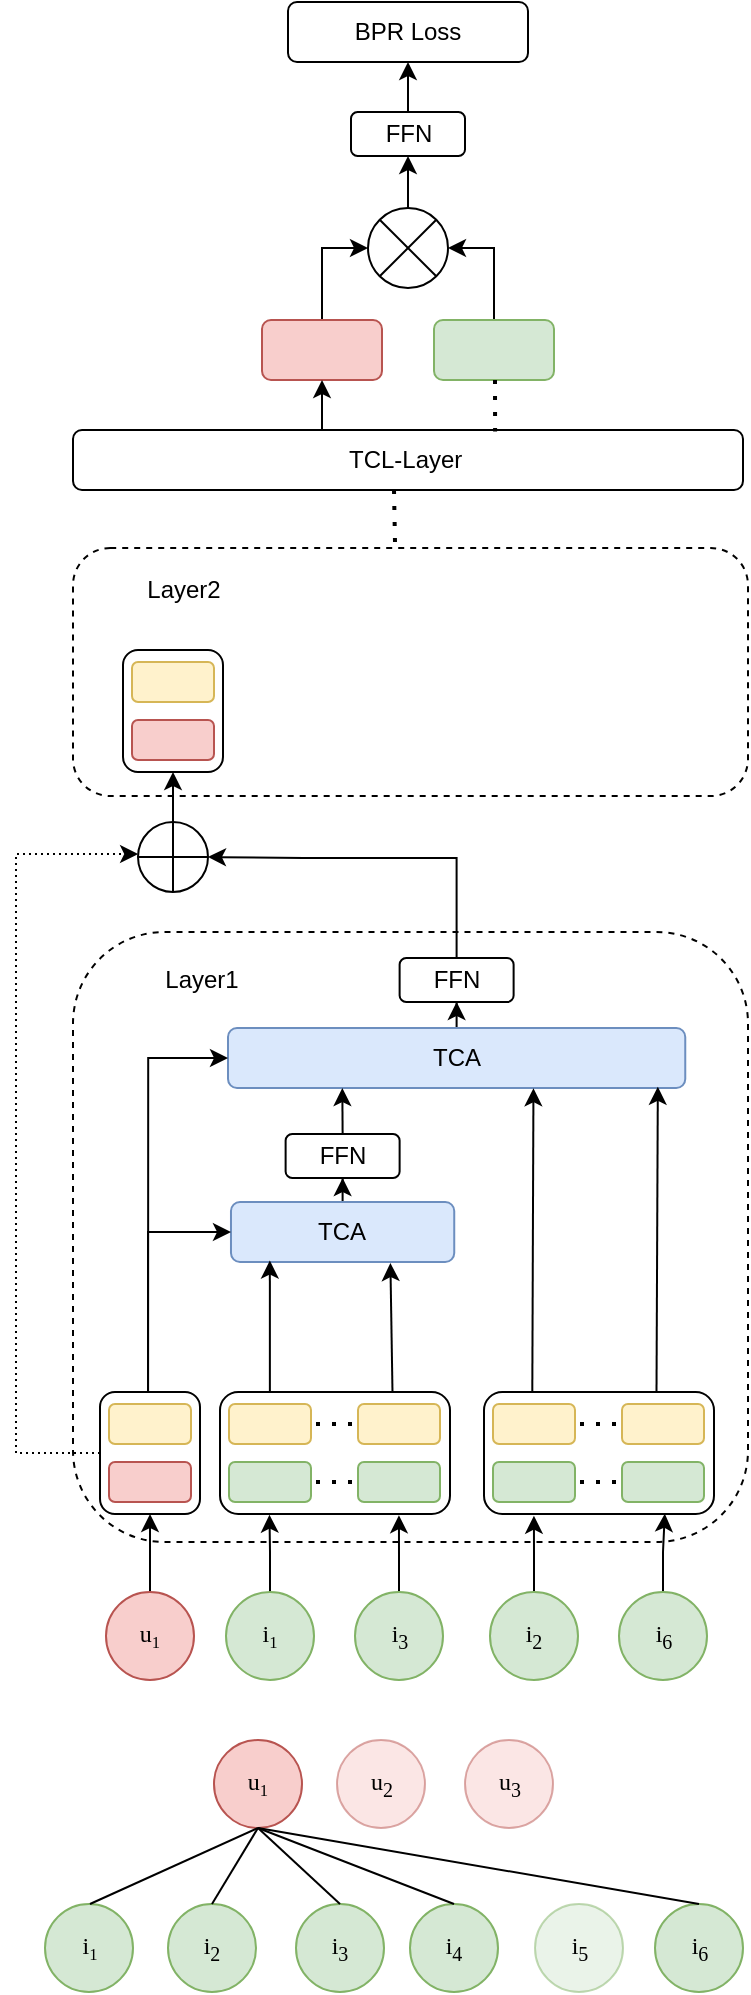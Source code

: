 <mxfile version="21.1.2" type="github">
  <diagram name="第 1 页" id="gWeG35e6C86zQD0y6pNc">
    <mxGraphModel dx="433" dy="235" grid="0" gridSize="10" guides="1" tooltips="1" connect="1" arrows="1" fold="1" page="1" pageScale="1" pageWidth="3300" pageHeight="4681" math="0" shadow="0">
      <root>
        <mxCell id="0" />
        <mxCell id="1" parent="0" />
        <mxCell id="XD2-V8QEW1LzV1P3F_-f-1" value="BPR Loss" style="rounded=1;whiteSpace=wrap;html=1;" vertex="1" parent="1">
          <mxGeometry x="411" y="36" width="120" height="30" as="geometry" />
        </mxCell>
        <mxCell id="XD2-V8QEW1LzV1P3F_-f-12" style="edgeStyle=orthogonalEdgeStyle;rounded=0;orthogonalLoop=1;jettySize=auto;html=1;entryX=0;entryY=0.5;entryDx=0;entryDy=0;" edge="1" parent="1" source="XD2-V8QEW1LzV1P3F_-f-3" target="XD2-V8QEW1LzV1P3F_-f-7">
          <mxGeometry relative="1" as="geometry" />
        </mxCell>
        <mxCell id="XD2-V8QEW1LzV1P3F_-f-3" value="" style="rounded=1;whiteSpace=wrap;html=1;fillColor=#f8cecc;strokeColor=#b85450;" vertex="1" parent="1">
          <mxGeometry x="398" y="195" width="60" height="30" as="geometry" />
        </mxCell>
        <mxCell id="XD2-V8QEW1LzV1P3F_-f-13" style="edgeStyle=orthogonalEdgeStyle;rounded=0;orthogonalLoop=1;jettySize=auto;html=1;entryX=1;entryY=0.5;entryDx=0;entryDy=0;" edge="1" parent="1" source="XD2-V8QEW1LzV1P3F_-f-5" target="XD2-V8QEW1LzV1P3F_-f-7">
          <mxGeometry relative="1" as="geometry" />
        </mxCell>
        <mxCell id="XD2-V8QEW1LzV1P3F_-f-5" value="" style="rounded=1;whiteSpace=wrap;html=1;fillColor=#d5e8d4;strokeColor=#82b366;" vertex="1" parent="1">
          <mxGeometry x="484" y="195" width="60" height="30" as="geometry" />
        </mxCell>
        <mxCell id="XD2-V8QEW1LzV1P3F_-f-8" style="edgeStyle=orthogonalEdgeStyle;rounded=0;orthogonalLoop=1;jettySize=auto;html=1;entryX=0.5;entryY=1;entryDx=0;entryDy=0;" edge="1" parent="1" source="XD2-V8QEW1LzV1P3F_-f-6" target="XD2-V8QEW1LzV1P3F_-f-1">
          <mxGeometry relative="1" as="geometry" />
        </mxCell>
        <mxCell id="XD2-V8QEW1LzV1P3F_-f-6" value="FFN" style="rounded=1;whiteSpace=wrap;html=1;" vertex="1" parent="1">
          <mxGeometry x="442.5" y="91" width="57" height="22" as="geometry" />
        </mxCell>
        <mxCell id="XD2-V8QEW1LzV1P3F_-f-9" style="edgeStyle=orthogonalEdgeStyle;rounded=0;orthogonalLoop=1;jettySize=auto;html=1;entryX=0.5;entryY=1;entryDx=0;entryDy=0;" edge="1" parent="1" source="XD2-V8QEW1LzV1P3F_-f-7" target="XD2-V8QEW1LzV1P3F_-f-6">
          <mxGeometry relative="1" as="geometry" />
        </mxCell>
        <mxCell id="XD2-V8QEW1LzV1P3F_-f-7" value="" style="ellipse;whiteSpace=wrap;html=1;aspect=fixed;" vertex="1" parent="1">
          <mxGeometry x="451" y="139" width="40" height="40" as="geometry" />
        </mxCell>
        <mxCell id="XD2-V8QEW1LzV1P3F_-f-10" value="" style="endArrow=none;html=1;rounded=0;entryX=0;entryY=0;entryDx=0;entryDy=0;exitX=1;exitY=1;exitDx=0;exitDy=0;" edge="1" parent="1" source="XD2-V8QEW1LzV1P3F_-f-7" target="XD2-V8QEW1LzV1P3F_-f-7">
          <mxGeometry width="50" height="50" relative="1" as="geometry">
            <mxPoint x="521" y="174" as="sourcePoint" />
            <mxPoint x="571" y="124" as="targetPoint" />
          </mxGeometry>
        </mxCell>
        <mxCell id="XD2-V8QEW1LzV1P3F_-f-11" value="" style="endArrow=none;html=1;rounded=0;entryX=1;entryY=0;entryDx=0;entryDy=0;exitX=0;exitY=1;exitDx=0;exitDy=0;" edge="1" parent="1" source="XD2-V8QEW1LzV1P3F_-f-7" target="XD2-V8QEW1LzV1P3F_-f-7">
          <mxGeometry width="50" height="50" relative="1" as="geometry">
            <mxPoint x="521" y="174" as="sourcePoint" />
            <mxPoint x="571" y="124" as="targetPoint" />
          </mxGeometry>
        </mxCell>
        <mxCell id="XD2-V8QEW1LzV1P3F_-f-14" value="TCL-Layer&amp;nbsp;" style="rounded=1;whiteSpace=wrap;html=1;" vertex="1" parent="1">
          <mxGeometry x="303.5" y="250" width="335" height="30" as="geometry" />
        </mxCell>
        <mxCell id="XD2-V8QEW1LzV1P3F_-f-15" value="" style="endArrow=classic;html=1;rounded=0;entryX=0.5;entryY=1;entryDx=0;entryDy=0;" edge="1" parent="1" target="XD2-V8QEW1LzV1P3F_-f-3">
          <mxGeometry width="50" height="50" relative="1" as="geometry">
            <mxPoint x="428" y="250" as="sourcePoint" />
            <mxPoint x="573" y="181" as="targetPoint" />
          </mxGeometry>
        </mxCell>
        <mxCell id="XD2-V8QEW1LzV1P3F_-f-16" value="" style="endArrow=none;dashed=1;html=1;dashPattern=1 3;strokeWidth=2;rounded=0;entryX=0.63;entryY=0.026;entryDx=0;entryDy=0;entryPerimeter=0;" edge="1" parent="1" target="XD2-V8QEW1LzV1P3F_-f-14">
          <mxGeometry width="50" height="50" relative="1" as="geometry">
            <mxPoint x="514.5" y="225" as="sourcePoint" />
            <mxPoint x="513.5" y="253" as="targetPoint" />
          </mxGeometry>
        </mxCell>
        <mxCell id="XD2-V8QEW1LzV1P3F_-f-17" value="" style="rounded=1;whiteSpace=wrap;html=1;dashed=1;" vertex="1" parent="1">
          <mxGeometry x="303.5" y="309" width="337.5" height="124" as="geometry" />
        </mxCell>
        <mxCell id="XD2-V8QEW1LzV1P3F_-f-18" value="" style="rounded=1;whiteSpace=wrap;html=1;dashed=1;" vertex="1" parent="1">
          <mxGeometry x="303.5" y="501" width="337.5" height="305" as="geometry" />
        </mxCell>
        <mxCell id="XD2-V8QEW1LzV1P3F_-f-60" style="edgeStyle=orthogonalEdgeStyle;rounded=0;orthogonalLoop=1;jettySize=auto;html=1;entryX=0.5;entryY=1;entryDx=0;entryDy=0;" edge="1" parent="1" source="XD2-V8QEW1LzV1P3F_-f-20" target="XD2-V8QEW1LzV1P3F_-f-57">
          <mxGeometry relative="1" as="geometry" />
        </mxCell>
        <mxCell id="XD2-V8QEW1LzV1P3F_-f-20" value="TCA" style="rounded=1;whiteSpace=wrap;html=1;fillColor=#dae8fc;strokeColor=#6c8ebf;" vertex="1" parent="1">
          <mxGeometry x="381" y="549" width="228.63" height="30" as="geometry" />
        </mxCell>
        <mxCell id="XD2-V8QEW1LzV1P3F_-f-46" style="edgeStyle=orthogonalEdgeStyle;rounded=0;orthogonalLoop=1;jettySize=auto;html=1;entryX=0.5;entryY=1;entryDx=0;entryDy=0;" edge="1" parent="1" source="XD2-V8QEW1LzV1P3F_-f-21" target="XD2-V8QEW1LzV1P3F_-f-45">
          <mxGeometry relative="1" as="geometry" />
        </mxCell>
        <mxCell id="XD2-V8QEW1LzV1P3F_-f-21" value="TCA" style="rounded=1;whiteSpace=wrap;html=1;fillColor=#dae8fc;strokeColor=#6c8ebf;" vertex="1" parent="1">
          <mxGeometry x="382.49" y="636" width="111.63" height="30" as="geometry" />
        </mxCell>
        <mxCell id="XD2-V8QEW1LzV1P3F_-f-55" style="edgeStyle=orthogonalEdgeStyle;rounded=0;orthogonalLoop=1;jettySize=auto;html=1;entryX=0;entryY=0.5;entryDx=0;entryDy=0;" edge="1" parent="1" source="XD2-V8QEW1LzV1P3F_-f-22" target="XD2-V8QEW1LzV1P3F_-f-21">
          <mxGeometry relative="1" as="geometry">
            <Array as="points">
              <mxPoint x="341" y="651" />
            </Array>
          </mxGeometry>
        </mxCell>
        <mxCell id="XD2-V8QEW1LzV1P3F_-f-62" style="edgeStyle=orthogonalEdgeStyle;rounded=0;orthogonalLoop=1;jettySize=auto;html=1;dashed=1;dashPattern=1 2;" edge="1" parent="1" source="XD2-V8QEW1LzV1P3F_-f-22" target="XD2-V8QEW1LzV1P3F_-f-63">
          <mxGeometry relative="1" as="geometry">
            <mxPoint x="317" y="462.034" as="targetPoint" />
            <Array as="points">
              <mxPoint x="275" y="762" />
              <mxPoint x="275" y="462" />
            </Array>
          </mxGeometry>
        </mxCell>
        <mxCell id="XD2-V8QEW1LzV1P3F_-f-22" value="" style="rounded=1;whiteSpace=wrap;html=1;" vertex="1" parent="1">
          <mxGeometry x="317" y="731" width="50" height="61" as="geometry" />
        </mxCell>
        <mxCell id="XD2-V8QEW1LzV1P3F_-f-25" value="" style="rounded=1;whiteSpace=wrap;html=1;fillColor=#f8cecc;strokeColor=#b85450;" vertex="1" parent="1">
          <mxGeometry x="321.5" y="766" width="41" height="20" as="geometry" />
        </mxCell>
        <mxCell id="XD2-V8QEW1LzV1P3F_-f-56" style="edgeStyle=orthogonalEdgeStyle;rounded=0;orthogonalLoop=1;jettySize=auto;html=1;entryX=0;entryY=0.5;entryDx=0;entryDy=0;exitX=0.481;exitY=0.006;exitDx=0;exitDy=0;exitPerimeter=0;" edge="1" parent="1" source="XD2-V8QEW1LzV1P3F_-f-22" target="XD2-V8QEW1LzV1P3F_-f-20">
          <mxGeometry relative="1" as="geometry">
            <Array as="points">
              <mxPoint x="341" y="564" />
            </Array>
          </mxGeometry>
        </mxCell>
        <mxCell id="XD2-V8QEW1LzV1P3F_-f-26" value="" style="rounded=1;whiteSpace=wrap;html=1;fillColor=#fff2cc;strokeColor=#d6b656;" vertex="1" parent="1">
          <mxGeometry x="321.5" y="737" width="41" height="20" as="geometry" />
        </mxCell>
        <mxCell id="XD2-V8QEW1LzV1P3F_-f-27" value="" style="rounded=1;whiteSpace=wrap;html=1;" vertex="1" parent="1">
          <mxGeometry x="377" y="731" width="115" height="61" as="geometry" />
        </mxCell>
        <mxCell id="XD2-V8QEW1LzV1P3F_-f-28" value="" style="rounded=1;whiteSpace=wrap;html=1;fillColor=#d5e8d4;strokeColor=#82b366;" vertex="1" parent="1">
          <mxGeometry x="381.5" y="766" width="41" height="20" as="geometry" />
        </mxCell>
        <mxCell id="XD2-V8QEW1LzV1P3F_-f-29" value="" style="rounded=1;whiteSpace=wrap;html=1;fillColor=#fff2cc;strokeColor=#d6b656;" vertex="1" parent="1">
          <mxGeometry x="381.5" y="737" width="41" height="20" as="geometry" />
        </mxCell>
        <mxCell id="XD2-V8QEW1LzV1P3F_-f-30" value="" style="rounded=1;whiteSpace=wrap;html=1;fillColor=#fff2cc;strokeColor=#d6b656;" vertex="1" parent="1">
          <mxGeometry x="446" y="737" width="41" height="20" as="geometry" />
        </mxCell>
        <mxCell id="XD2-V8QEW1LzV1P3F_-f-31" value="" style="rounded=1;whiteSpace=wrap;html=1;fillColor=#d5e8d4;strokeColor=#82b366;" vertex="1" parent="1">
          <mxGeometry x="446" y="766" width="41" height="20" as="geometry" />
        </mxCell>
        <mxCell id="XD2-V8QEW1LzV1P3F_-f-33" value="" style="endArrow=none;dashed=1;html=1;dashPattern=1 3;strokeWidth=2;rounded=0;entryX=1;entryY=0.5;entryDx=0;entryDy=0;exitX=0;exitY=0.5;exitDx=0;exitDy=0;" edge="1" parent="1">
          <mxGeometry width="50" height="50" relative="1" as="geometry">
            <mxPoint x="443" y="776" as="sourcePoint" />
            <mxPoint x="419.5" y="776" as="targetPoint" />
          </mxGeometry>
        </mxCell>
        <mxCell id="XD2-V8QEW1LzV1P3F_-f-34" value="" style="endArrow=none;dashed=1;html=1;dashPattern=1 3;strokeWidth=2;rounded=0;entryX=1;entryY=0.5;entryDx=0;entryDy=0;" edge="1" parent="1">
          <mxGeometry width="50" height="50" relative="1" as="geometry">
            <mxPoint x="443" y="747" as="sourcePoint" />
            <mxPoint x="419.5" y="747" as="targetPoint" />
          </mxGeometry>
        </mxCell>
        <mxCell id="XD2-V8QEW1LzV1P3F_-f-36" value="" style="rounded=1;whiteSpace=wrap;html=1;" vertex="1" parent="1">
          <mxGeometry x="509" y="731" width="115" height="61" as="geometry" />
        </mxCell>
        <mxCell id="XD2-V8QEW1LzV1P3F_-f-37" value="" style="rounded=1;whiteSpace=wrap;html=1;fillColor=#d5e8d4;strokeColor=#82b366;" vertex="1" parent="1">
          <mxGeometry x="513.5" y="766" width="41" height="20" as="geometry" />
        </mxCell>
        <mxCell id="XD2-V8QEW1LzV1P3F_-f-38" value="" style="rounded=1;whiteSpace=wrap;html=1;fillColor=#fff2cc;strokeColor=#d6b656;" vertex="1" parent="1">
          <mxGeometry x="513.5" y="737" width="41" height="20" as="geometry" />
        </mxCell>
        <mxCell id="XD2-V8QEW1LzV1P3F_-f-39" value="" style="rounded=1;whiteSpace=wrap;html=1;fillColor=#fff2cc;strokeColor=#d6b656;" vertex="1" parent="1">
          <mxGeometry x="578" y="737" width="41" height="20" as="geometry" />
        </mxCell>
        <mxCell id="XD2-V8QEW1LzV1P3F_-f-40" value="" style="rounded=1;whiteSpace=wrap;html=1;fillColor=#d5e8d4;strokeColor=#82b366;" vertex="1" parent="1">
          <mxGeometry x="578" y="766" width="41" height="20" as="geometry" />
        </mxCell>
        <mxCell id="XD2-V8QEW1LzV1P3F_-f-41" value="" style="endArrow=none;dashed=1;html=1;dashPattern=1 3;strokeWidth=2;rounded=0;entryX=1;entryY=0.5;entryDx=0;entryDy=0;exitX=0;exitY=0.5;exitDx=0;exitDy=0;" edge="1" parent="1">
          <mxGeometry width="50" height="50" relative="1" as="geometry">
            <mxPoint x="575" y="776" as="sourcePoint" />
            <mxPoint x="551.5" y="776" as="targetPoint" />
          </mxGeometry>
        </mxCell>
        <mxCell id="XD2-V8QEW1LzV1P3F_-f-42" value="" style="endArrow=none;dashed=1;html=1;dashPattern=1 3;strokeWidth=2;rounded=0;entryX=1;entryY=0.5;entryDx=0;entryDy=0;" edge="1" parent="1">
          <mxGeometry width="50" height="50" relative="1" as="geometry">
            <mxPoint x="575" y="747" as="sourcePoint" />
            <mxPoint x="551.5" y="747" as="targetPoint" />
          </mxGeometry>
        </mxCell>
        <mxCell id="XD2-V8QEW1LzV1P3F_-f-43" value="" style="endArrow=classic;html=1;rounded=0;exitX=0.21;exitY=0.005;exitDx=0;exitDy=0;exitPerimeter=0;entryX=0.668;entryY=1.004;entryDx=0;entryDy=0;entryPerimeter=0;" edge="1" parent="1" source="XD2-V8QEW1LzV1P3F_-f-36" target="XD2-V8QEW1LzV1P3F_-f-20">
          <mxGeometry width="50" height="50" relative="1" as="geometry">
            <mxPoint x="530" y="713" as="sourcePoint" />
            <mxPoint x="580" y="663" as="targetPoint" />
          </mxGeometry>
        </mxCell>
        <mxCell id="XD2-V8QEW1LzV1P3F_-f-44" value="" style="endArrow=classic;html=1;rounded=0;exitX=0.75;exitY=0;exitDx=0;exitDy=0;entryX=0.94;entryY=0.98;entryDx=0;entryDy=0;entryPerimeter=0;" edge="1" parent="1" source="XD2-V8QEW1LzV1P3F_-f-36" target="XD2-V8QEW1LzV1P3F_-f-20">
          <mxGeometry width="50" height="50" relative="1" as="geometry">
            <mxPoint x="543" y="741" as="sourcePoint" />
            <mxPoint x="499" y="579" as="targetPoint" />
          </mxGeometry>
        </mxCell>
        <mxCell id="XD2-V8QEW1LzV1P3F_-f-45" value="FFN" style="rounded=1;whiteSpace=wrap;html=1;" vertex="1" parent="1">
          <mxGeometry x="409.81" y="602" width="57" height="22" as="geometry" />
        </mxCell>
        <mxCell id="XD2-V8QEW1LzV1P3F_-f-51" value="" style="endArrow=classic;html=1;rounded=0;exitX=0.5;exitY=0;exitDx=0;exitDy=0;entryX=0.25;entryY=1;entryDx=0;entryDy=0;" edge="1" parent="1" source="XD2-V8QEW1LzV1P3F_-f-45" target="XD2-V8QEW1LzV1P3F_-f-20">
          <mxGeometry width="50" height="50" relative="1" as="geometry">
            <mxPoint x="456" y="613" as="sourcePoint" />
            <mxPoint x="506" y="563" as="targetPoint" />
          </mxGeometry>
        </mxCell>
        <mxCell id="XD2-V8QEW1LzV1P3F_-f-52" value="" style="endArrow=classic;html=1;rounded=0;exitX=0.217;exitY=-0.001;exitDx=0;exitDy=0;exitPerimeter=0;entryX=0.174;entryY=0.976;entryDx=0;entryDy=0;entryPerimeter=0;" edge="1" parent="1" source="XD2-V8QEW1LzV1P3F_-f-27" target="XD2-V8QEW1LzV1P3F_-f-21">
          <mxGeometry width="50" height="50" relative="1" as="geometry">
            <mxPoint x="423" y="742" as="sourcePoint" />
            <mxPoint x="473" y="692" as="targetPoint" />
          </mxGeometry>
        </mxCell>
        <mxCell id="XD2-V8QEW1LzV1P3F_-f-53" value="" style="endArrow=classic;html=1;rounded=0;exitX=0.75;exitY=0;exitDx=0;exitDy=0;entryX=0.714;entryY=1.017;entryDx=0;entryDy=0;entryPerimeter=0;" edge="1" parent="1" source="XD2-V8QEW1LzV1P3F_-f-27" target="XD2-V8QEW1LzV1P3F_-f-21">
          <mxGeometry width="50" height="50" relative="1" as="geometry">
            <mxPoint x="412" y="741" as="sourcePoint" />
            <mxPoint x="447" y="676" as="targetPoint" />
          </mxGeometry>
        </mxCell>
        <mxCell id="XD2-V8QEW1LzV1P3F_-f-66" style="edgeStyle=orthogonalEdgeStyle;rounded=0;orthogonalLoop=1;jettySize=auto;html=1;entryX=1;entryY=0.5;entryDx=0;entryDy=0;" edge="1" parent="1" source="XD2-V8QEW1LzV1P3F_-f-57" target="XD2-V8QEW1LzV1P3F_-f-63">
          <mxGeometry relative="1" as="geometry">
            <Array as="points">
              <mxPoint x="495" y="464" />
              <mxPoint x="419" y="464" />
            </Array>
          </mxGeometry>
        </mxCell>
        <mxCell id="XD2-V8QEW1LzV1P3F_-f-57" value="FFN" style="rounded=1;whiteSpace=wrap;html=1;" vertex="1" parent="1">
          <mxGeometry x="466.81" y="514" width="57" height="22" as="geometry" />
        </mxCell>
        <mxCell id="XD2-V8QEW1LzV1P3F_-f-70" style="edgeStyle=orthogonalEdgeStyle;rounded=0;orthogonalLoop=1;jettySize=auto;html=1;entryX=0.5;entryY=1;entryDx=0;entryDy=0;" edge="1" parent="1" source="XD2-V8QEW1LzV1P3F_-f-63" target="XD2-V8QEW1LzV1P3F_-f-67">
          <mxGeometry relative="1" as="geometry" />
        </mxCell>
        <mxCell id="XD2-V8QEW1LzV1P3F_-f-63" value="" style="ellipse;whiteSpace=wrap;html=1;aspect=fixed;" vertex="1" parent="1">
          <mxGeometry x="336" y="446" width="35" height="35" as="geometry" />
        </mxCell>
        <mxCell id="XD2-V8QEW1LzV1P3F_-f-64" value="" style="endArrow=none;html=1;rounded=0;entryX=0.5;entryY=0;entryDx=0;entryDy=0;exitX=0.5;exitY=1;exitDx=0;exitDy=0;" edge="1" parent="1" source="XD2-V8QEW1LzV1P3F_-f-63" target="XD2-V8QEW1LzV1P3F_-f-63">
          <mxGeometry width="50" height="50" relative="1" as="geometry">
            <mxPoint x="395" y="541" as="sourcePoint" />
            <mxPoint x="445" y="491" as="targetPoint" />
          </mxGeometry>
        </mxCell>
        <mxCell id="XD2-V8QEW1LzV1P3F_-f-65" value="" style="endArrow=none;html=1;rounded=0;exitX=1;exitY=0.5;exitDx=0;exitDy=0;entryX=0;entryY=0.5;entryDx=0;entryDy=0;" edge="1" parent="1" source="XD2-V8QEW1LzV1P3F_-f-63" target="XD2-V8QEW1LzV1P3F_-f-63">
          <mxGeometry width="50" height="50" relative="1" as="geometry">
            <mxPoint x="364" y="491" as="sourcePoint" />
            <mxPoint x="364" y="456" as="targetPoint" />
          </mxGeometry>
        </mxCell>
        <mxCell id="XD2-V8QEW1LzV1P3F_-f-67" value="" style="rounded=1;whiteSpace=wrap;html=1;" vertex="1" parent="1">
          <mxGeometry x="328.5" y="360" width="50" height="61" as="geometry" />
        </mxCell>
        <mxCell id="XD2-V8QEW1LzV1P3F_-f-68" value="" style="rounded=1;whiteSpace=wrap;html=1;fillColor=#f8cecc;strokeColor=#b85450;" vertex="1" parent="1">
          <mxGeometry x="333" y="395" width="41" height="20" as="geometry" />
        </mxCell>
        <mxCell id="XD2-V8QEW1LzV1P3F_-f-69" value="" style="rounded=1;whiteSpace=wrap;html=1;fillColor=#fff2cc;strokeColor=#d6b656;" vertex="1" parent="1">
          <mxGeometry x="333" y="366" width="41" height="20" as="geometry" />
        </mxCell>
        <mxCell id="XD2-V8QEW1LzV1P3F_-f-71" value="Layer1" style="text;html=1;strokeColor=none;fillColor=none;align=center;verticalAlign=middle;whiteSpace=wrap;rounded=0;" vertex="1" parent="1">
          <mxGeometry x="338" y="510" width="60" height="30" as="geometry" />
        </mxCell>
        <mxCell id="XD2-V8QEW1LzV1P3F_-f-72" value="Layer2" style="text;html=1;strokeColor=none;fillColor=none;align=center;verticalAlign=middle;whiteSpace=wrap;rounded=0;" vertex="1" parent="1">
          <mxGeometry x="328.5" y="315" width="60" height="30" as="geometry" />
        </mxCell>
        <mxCell id="XD2-V8QEW1LzV1P3F_-f-73" value="" style="endArrow=none;dashed=1;html=1;dashPattern=1 3;strokeWidth=2;rounded=0;entryX=0.63;entryY=0.026;entryDx=0;entryDy=0;entryPerimeter=0;" edge="1" parent="1">
          <mxGeometry width="50" height="50" relative="1" as="geometry">
            <mxPoint x="464" y="280" as="sourcePoint" />
            <mxPoint x="464.5" y="306" as="targetPoint" />
          </mxGeometry>
        </mxCell>
        <mxCell id="XD2-V8QEW1LzV1P3F_-f-75" value="u&lt;span style=&quot;font-size: 10px;&quot;&gt;&lt;sub&gt;1&lt;/sub&gt;&lt;/span&gt;" style="ellipse;whiteSpace=wrap;html=1;aspect=fixed;fontFamily=Times New Roman;fillColor=#f8cecc;strokeColor=#b85450;" vertex="1" parent="1">
          <mxGeometry x="374" y="905" width="44" height="44" as="geometry" />
        </mxCell>
        <mxCell id="XD2-V8QEW1LzV1P3F_-f-76" value="u&lt;sub&gt;2&lt;/sub&gt;" style="ellipse;whiteSpace=wrap;html=1;aspect=fixed;fontFamily=Times New Roman;opacity=50;fillColor=#f8cecc;strokeColor=#b85450;" vertex="1" parent="1">
          <mxGeometry x="435.5" y="905" width="44" height="44" as="geometry" />
        </mxCell>
        <mxCell id="XD2-V8QEW1LzV1P3F_-f-77" value="u&lt;sub&gt;3&lt;/sub&gt;" style="ellipse;whiteSpace=wrap;html=1;aspect=fixed;fontFamily=Times New Roman;fillColor=#f8cecc;strokeColor=#b85450;opacity=50;" vertex="1" parent="1">
          <mxGeometry x="499.5" y="905" width="44" height="44" as="geometry" />
        </mxCell>
        <mxCell id="XD2-V8QEW1LzV1P3F_-f-80" value="i&lt;sub&gt;6&lt;/sub&gt;" style="ellipse;whiteSpace=wrap;html=1;aspect=fixed;fontFamily=Times New Roman;fillColor=#d5e8d4;strokeColor=#82b366;" vertex="1" parent="1">
          <mxGeometry x="594.5" y="987" width="44" height="44" as="geometry" />
        </mxCell>
        <mxCell id="XD2-V8QEW1LzV1P3F_-f-81" value="i&lt;span style=&quot;font-size: 10px;&quot;&gt;&lt;sub&gt;1&lt;/sub&gt;&lt;/span&gt;" style="ellipse;whiteSpace=wrap;html=1;aspect=fixed;fontFamily=Times New Roman;fillColor=#d5e8d4;strokeColor=#82b366;" vertex="1" parent="1">
          <mxGeometry x="289.5" y="987" width="44" height="44" as="geometry" />
        </mxCell>
        <mxCell id="XD2-V8QEW1LzV1P3F_-f-82" value="i&lt;sub&gt;2&lt;/sub&gt;" style="ellipse;whiteSpace=wrap;html=1;aspect=fixed;fontFamily=Times New Roman;fillColor=#d5e8d4;strokeColor=#82b366;" vertex="1" parent="1">
          <mxGeometry x="351" y="987" width="44" height="44" as="geometry" />
        </mxCell>
        <mxCell id="XD2-V8QEW1LzV1P3F_-f-83" value="i&lt;sub&gt;3&lt;/sub&gt;" style="ellipse;whiteSpace=wrap;html=1;aspect=fixed;fontFamily=Times New Roman;fillColor=#d5e8d4;strokeColor=#82b366;" vertex="1" parent="1">
          <mxGeometry x="415" y="987" width="44" height="44" as="geometry" />
        </mxCell>
        <mxCell id="XD2-V8QEW1LzV1P3F_-f-84" value="i&lt;sub&gt;4&lt;/sub&gt;" style="ellipse;whiteSpace=wrap;html=1;aspect=fixed;fontFamily=Times New Roman;fillColor=#d5e8d4;strokeColor=#82b366;" vertex="1" parent="1">
          <mxGeometry x="472" y="987" width="44" height="44" as="geometry" />
        </mxCell>
        <mxCell id="XD2-V8QEW1LzV1P3F_-f-85" value="i&lt;sub&gt;5&lt;/sub&gt;" style="ellipse;whiteSpace=wrap;html=1;aspect=fixed;fontFamily=Times New Roman;opacity=50;fillColor=#d5e8d4;strokeColor=#82b366;" vertex="1" parent="1">
          <mxGeometry x="534.5" y="987" width="44" height="44" as="geometry" />
        </mxCell>
        <mxCell id="XD2-V8QEW1LzV1P3F_-f-90" value="" style="endArrow=none;html=1;rounded=0;exitX=0.5;exitY=0;exitDx=0;exitDy=0;entryX=0.5;entryY=1;entryDx=0;entryDy=0;" edge="1" parent="1">
          <mxGeometry width="50" height="50" relative="1" as="geometry">
            <mxPoint x="312" y="987" as="sourcePoint" />
            <mxPoint x="396" y="949" as="targetPoint" />
          </mxGeometry>
        </mxCell>
        <mxCell id="XD2-V8QEW1LzV1P3F_-f-91" value="" style="endArrow=none;html=1;rounded=0;exitX=0.5;exitY=0;exitDx=0;exitDy=0;entryX=0.5;entryY=1;entryDx=0;entryDy=0;" edge="1" parent="1" source="XD2-V8QEW1LzV1P3F_-f-82" target="XD2-V8QEW1LzV1P3F_-f-75">
          <mxGeometry width="50" height="50" relative="1" as="geometry">
            <mxPoint x="322" y="997" as="sourcePoint" />
            <mxPoint x="394" y="948" as="targetPoint" />
          </mxGeometry>
        </mxCell>
        <mxCell id="XD2-V8QEW1LzV1P3F_-f-92" value="" style="endArrow=none;html=1;rounded=0;exitX=0.5;exitY=0;exitDx=0;exitDy=0;entryX=0.5;entryY=1;entryDx=0;entryDy=0;" edge="1" parent="1" source="XD2-V8QEW1LzV1P3F_-f-83" target="XD2-V8QEW1LzV1P3F_-f-75">
          <mxGeometry width="50" height="50" relative="1" as="geometry">
            <mxPoint x="383" y="997" as="sourcePoint" />
            <mxPoint x="406" y="959" as="targetPoint" />
          </mxGeometry>
        </mxCell>
        <mxCell id="XD2-V8QEW1LzV1P3F_-f-93" value="" style="endArrow=none;html=1;rounded=0;exitX=0.5;exitY=0;exitDx=0;exitDy=0;entryX=0.5;entryY=1;entryDx=0;entryDy=0;" edge="1" parent="1" source="XD2-V8QEW1LzV1P3F_-f-84" target="XD2-V8QEW1LzV1P3F_-f-75">
          <mxGeometry width="50" height="50" relative="1" as="geometry">
            <mxPoint x="479.5" y="991" as="sourcePoint" />
            <mxPoint x="438.5" y="953" as="targetPoint" />
          </mxGeometry>
        </mxCell>
        <mxCell id="XD2-V8QEW1LzV1P3F_-f-101" style="edgeStyle=orthogonalEdgeStyle;rounded=0;orthogonalLoop=1;jettySize=auto;html=1;entryX=0.5;entryY=1;entryDx=0;entryDy=0;" edge="1" parent="1" source="XD2-V8QEW1LzV1P3F_-f-94" target="XD2-V8QEW1LzV1P3F_-f-22">
          <mxGeometry relative="1" as="geometry" />
        </mxCell>
        <mxCell id="XD2-V8QEW1LzV1P3F_-f-94" value="u&lt;span style=&quot;font-size: 10px;&quot;&gt;&lt;sub&gt;1&lt;/sub&gt;&lt;/span&gt;" style="ellipse;whiteSpace=wrap;html=1;aspect=fixed;fontFamily=Times New Roman;fillColor=#f8cecc;strokeColor=#b85450;" vertex="1" parent="1">
          <mxGeometry x="320" y="831" width="44" height="44" as="geometry" />
        </mxCell>
        <mxCell id="XD2-V8QEW1LzV1P3F_-f-95" value="" style="endArrow=none;html=1;rounded=0;exitX=0.5;exitY=0;exitDx=0;exitDy=0;entryX=0.5;entryY=1;entryDx=0;entryDy=0;" edge="1" parent="1" source="XD2-V8QEW1LzV1P3F_-f-80" target="XD2-V8QEW1LzV1P3F_-f-75">
          <mxGeometry width="50" height="50" relative="1" as="geometry">
            <mxPoint x="610" y="983" as="sourcePoint" />
            <mxPoint x="660" y="933" as="targetPoint" />
          </mxGeometry>
        </mxCell>
        <mxCell id="XD2-V8QEW1LzV1P3F_-f-102" style="edgeStyle=orthogonalEdgeStyle;rounded=0;orthogonalLoop=1;jettySize=auto;html=1;entryX=0.215;entryY=1.006;entryDx=0;entryDy=0;entryPerimeter=0;" edge="1" parent="1" source="XD2-V8QEW1LzV1P3F_-f-96" target="XD2-V8QEW1LzV1P3F_-f-27">
          <mxGeometry relative="1" as="geometry" />
        </mxCell>
        <mxCell id="XD2-V8QEW1LzV1P3F_-f-96" value="i&lt;span style=&quot;font-size: 10px;&quot;&gt;&lt;sub&gt;1&lt;/sub&gt;&lt;/span&gt;" style="ellipse;whiteSpace=wrap;html=1;aspect=fixed;fontFamily=Times New Roman;fillColor=#d5e8d4;strokeColor=#82b366;" vertex="1" parent="1">
          <mxGeometry x="380" y="831" width="44" height="44" as="geometry" />
        </mxCell>
        <mxCell id="XD2-V8QEW1LzV1P3F_-f-104" style="edgeStyle=orthogonalEdgeStyle;rounded=0;orthogonalLoop=1;jettySize=auto;html=1;entryX=0.217;entryY=1.014;entryDx=0;entryDy=0;entryPerimeter=0;" edge="1" parent="1" source="XD2-V8QEW1LzV1P3F_-f-97" target="XD2-V8QEW1LzV1P3F_-f-36">
          <mxGeometry relative="1" as="geometry" />
        </mxCell>
        <mxCell id="XD2-V8QEW1LzV1P3F_-f-97" value="i&lt;sub&gt;2&lt;/sub&gt;" style="ellipse;whiteSpace=wrap;html=1;aspect=fixed;fontFamily=Times New Roman;fillColor=#d5e8d4;strokeColor=#82b366;" vertex="1" parent="1">
          <mxGeometry x="512" y="831" width="44" height="44" as="geometry" />
        </mxCell>
        <mxCell id="XD2-V8QEW1LzV1P3F_-f-103" style="edgeStyle=orthogonalEdgeStyle;rounded=0;orthogonalLoop=1;jettySize=auto;html=1;entryX=0.778;entryY=1.01;entryDx=0;entryDy=0;entryPerimeter=0;" edge="1" parent="1" source="XD2-V8QEW1LzV1P3F_-f-98" target="XD2-V8QEW1LzV1P3F_-f-27">
          <mxGeometry relative="1" as="geometry" />
        </mxCell>
        <mxCell id="XD2-V8QEW1LzV1P3F_-f-98" value="i&lt;sub&gt;3&lt;/sub&gt;" style="ellipse;whiteSpace=wrap;html=1;aspect=fixed;fontFamily=Times New Roman;fillColor=#d5e8d4;strokeColor=#82b366;" vertex="1" parent="1">
          <mxGeometry x="444.5" y="831" width="44" height="44" as="geometry" />
        </mxCell>
        <mxCell id="XD2-V8QEW1LzV1P3F_-f-105" style="edgeStyle=orthogonalEdgeStyle;rounded=0;orthogonalLoop=1;jettySize=auto;html=1;entryX=0.786;entryY=0.998;entryDx=0;entryDy=0;entryPerimeter=0;" edge="1" parent="1" source="XD2-V8QEW1LzV1P3F_-f-99" target="XD2-V8QEW1LzV1P3F_-f-36">
          <mxGeometry relative="1" as="geometry" />
        </mxCell>
        <mxCell id="XD2-V8QEW1LzV1P3F_-f-99" value="i&lt;sub&gt;6&lt;/sub&gt;" style="ellipse;whiteSpace=wrap;html=1;aspect=fixed;fontFamily=Times New Roman;fillColor=#d5e8d4;strokeColor=#82b366;" vertex="1" parent="1">
          <mxGeometry x="576.5" y="831" width="44" height="44" as="geometry" />
        </mxCell>
      </root>
    </mxGraphModel>
  </diagram>
</mxfile>
